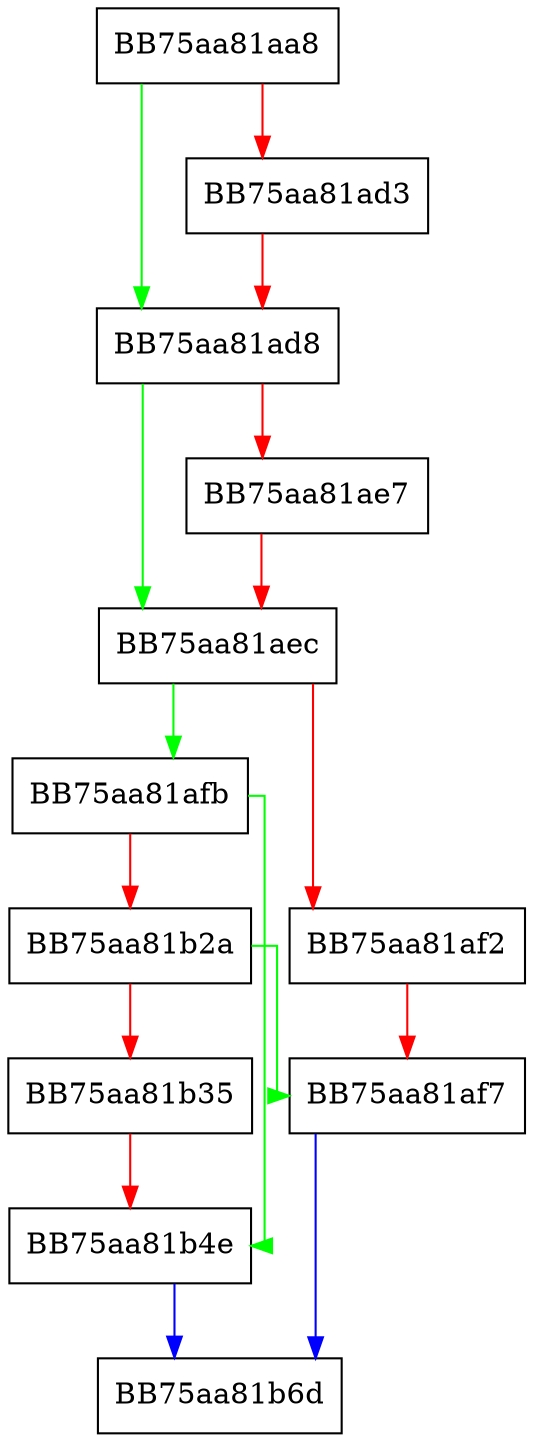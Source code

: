 digraph store_page_info {
  node [shape="box"];
  graph [splines=ortho];
  BB75aa81aa8 -> BB75aa81ad8 [color="green"];
  BB75aa81aa8 -> BB75aa81ad3 [color="red"];
  BB75aa81ad3 -> BB75aa81ad8 [color="red"];
  BB75aa81ad8 -> BB75aa81aec [color="green"];
  BB75aa81ad8 -> BB75aa81ae7 [color="red"];
  BB75aa81ae7 -> BB75aa81aec [color="red"];
  BB75aa81aec -> BB75aa81afb [color="green"];
  BB75aa81aec -> BB75aa81af2 [color="red"];
  BB75aa81af2 -> BB75aa81af7 [color="red"];
  BB75aa81af7 -> BB75aa81b6d [color="blue"];
  BB75aa81afb -> BB75aa81b4e [color="green"];
  BB75aa81afb -> BB75aa81b2a [color="red"];
  BB75aa81b2a -> BB75aa81af7 [color="green"];
  BB75aa81b2a -> BB75aa81b35 [color="red"];
  BB75aa81b35 -> BB75aa81b4e [color="red"];
  BB75aa81b4e -> BB75aa81b6d [color="blue"];
}